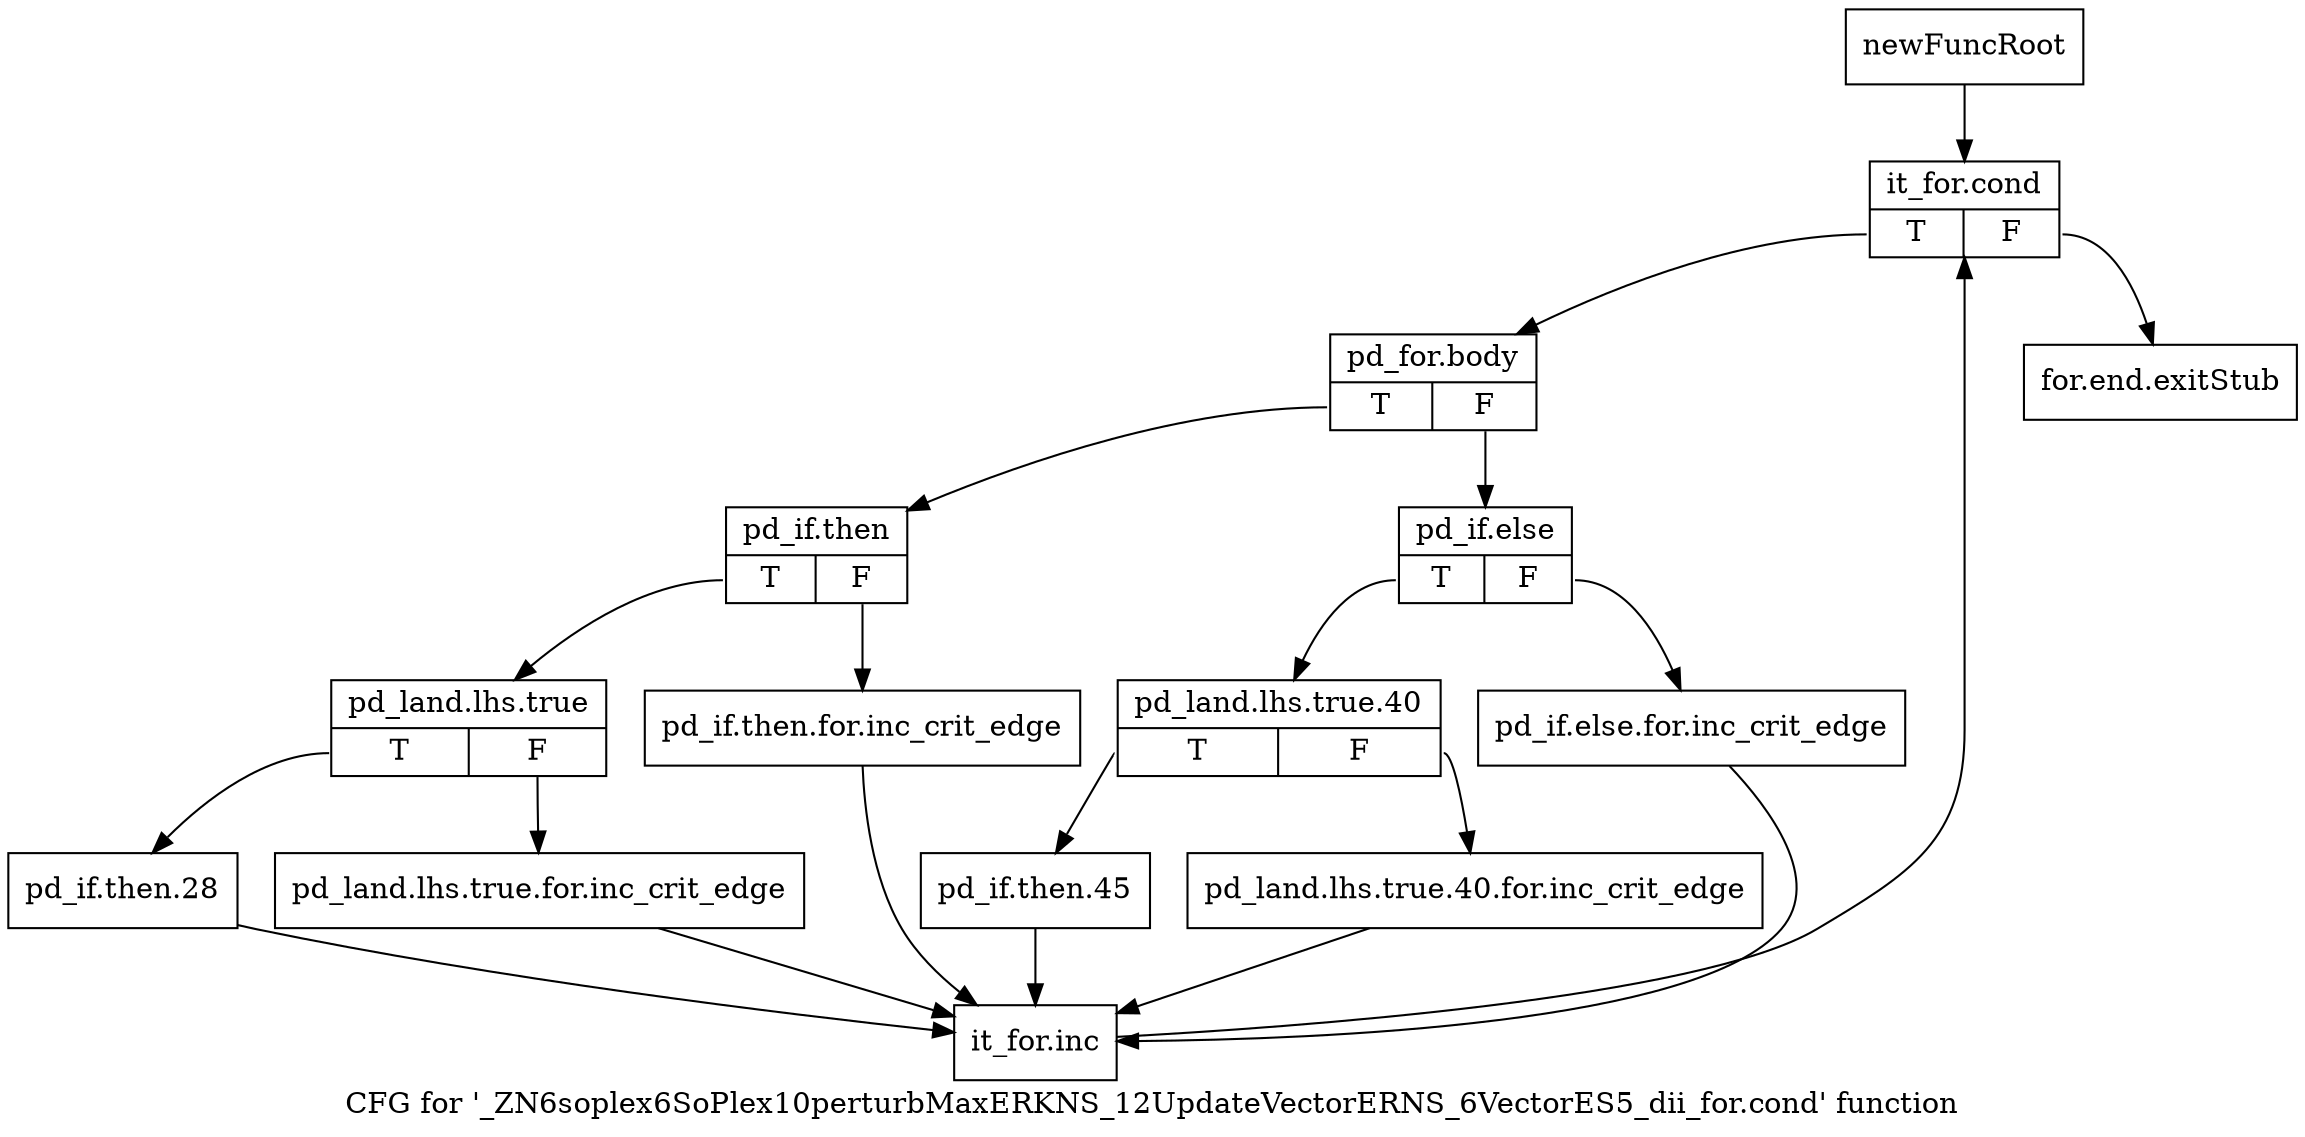 digraph "CFG for '_ZN6soplex6SoPlex10perturbMaxERKNS_12UpdateVectorERNS_6VectorES5_dii_for.cond' function" {
	label="CFG for '_ZN6soplex6SoPlex10perturbMaxERKNS_12UpdateVectorERNS_6VectorES5_dii_for.cond' function";

	Node0x2eb7f00 [shape=record,label="{newFuncRoot}"];
	Node0x2eb7f00 -> Node0x2eb7fa0;
	Node0x2eb7f50 [shape=record,label="{for.end.exitStub}"];
	Node0x2eb7fa0 [shape=record,label="{it_for.cond|{<s0>T|<s1>F}}"];
	Node0x2eb7fa0:s0 -> Node0x2eb7ff0;
	Node0x2eb7fa0:s1 -> Node0x2eb7f50;
	Node0x2eb7ff0 [shape=record,label="{pd_for.body|{<s0>T|<s1>F}}"];
	Node0x2eb7ff0:s0 -> Node0x2eb81d0;
	Node0x2eb7ff0:s1 -> Node0x2eb8040;
	Node0x2eb8040 [shape=record,label="{pd_if.else|{<s0>T|<s1>F}}"];
	Node0x2eb8040:s0 -> Node0x2eb80e0;
	Node0x2eb8040:s1 -> Node0x2eb8090;
	Node0x2eb8090 [shape=record,label="{pd_if.else.for.inc_crit_edge}"];
	Node0x2eb8090 -> Node0x2eb8360;
	Node0x2eb80e0 [shape=record,label="{pd_land.lhs.true.40|{<s0>T|<s1>F}}"];
	Node0x2eb80e0:s0 -> Node0x2eb8180;
	Node0x2eb80e0:s1 -> Node0x2eb8130;
	Node0x2eb8130 [shape=record,label="{pd_land.lhs.true.40.for.inc_crit_edge}"];
	Node0x2eb8130 -> Node0x2eb8360;
	Node0x2eb8180 [shape=record,label="{pd_if.then.45}"];
	Node0x2eb8180 -> Node0x2eb8360;
	Node0x2eb81d0 [shape=record,label="{pd_if.then|{<s0>T|<s1>F}}"];
	Node0x2eb81d0:s0 -> Node0x2eb8270;
	Node0x2eb81d0:s1 -> Node0x2eb8220;
	Node0x2eb8220 [shape=record,label="{pd_if.then.for.inc_crit_edge}"];
	Node0x2eb8220 -> Node0x2eb8360;
	Node0x2eb8270 [shape=record,label="{pd_land.lhs.true|{<s0>T|<s1>F}}"];
	Node0x2eb8270:s0 -> Node0x2eb8310;
	Node0x2eb8270:s1 -> Node0x2eb82c0;
	Node0x2eb82c0 [shape=record,label="{pd_land.lhs.true.for.inc_crit_edge}"];
	Node0x2eb82c0 -> Node0x2eb8360;
	Node0x2eb8310 [shape=record,label="{pd_if.then.28}"];
	Node0x2eb8310 -> Node0x2eb8360;
	Node0x2eb8360 [shape=record,label="{it_for.inc}"];
	Node0x2eb8360 -> Node0x2eb7fa0;
}
